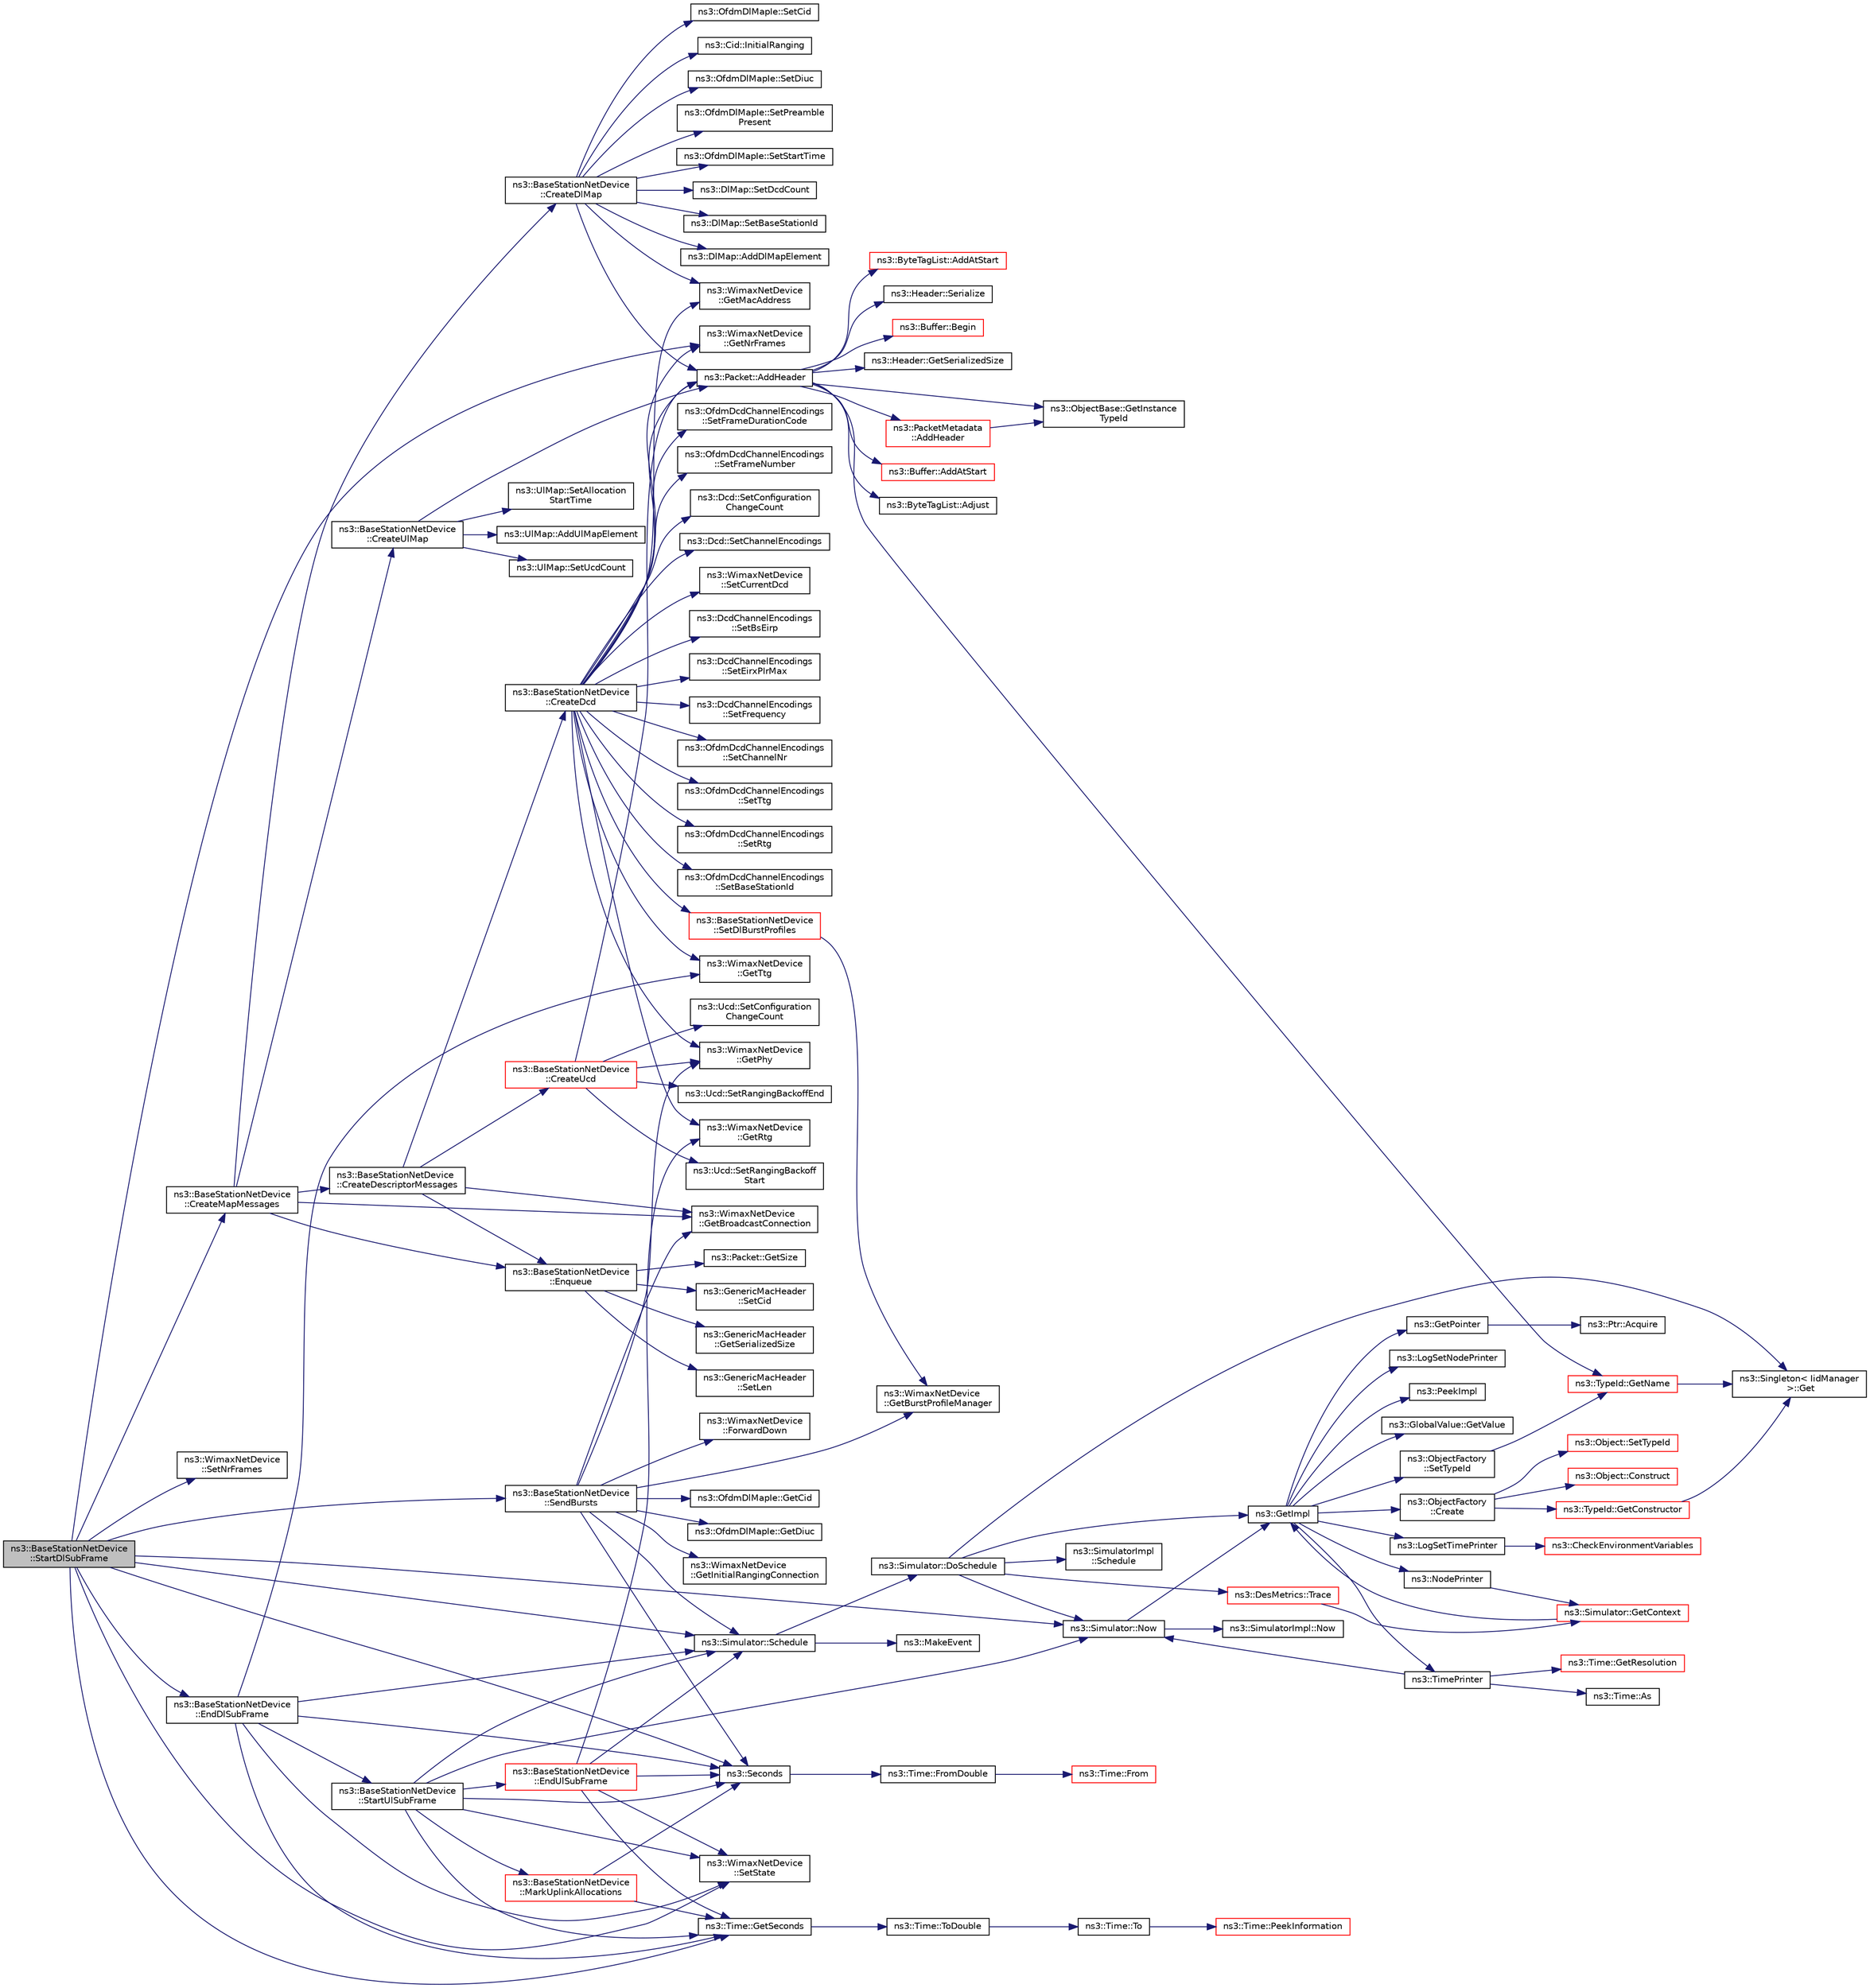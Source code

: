 digraph "ns3::BaseStationNetDevice::StartDlSubFrame"
{
  edge [fontname="Helvetica",fontsize="10",labelfontname="Helvetica",labelfontsize="10"];
  node [fontname="Helvetica",fontsize="10",shape=record];
  rankdir="LR";
  Node1 [label="ns3::BaseStationNetDevice\l::StartDlSubFrame",height=0.2,width=0.4,color="black", fillcolor="grey75", style="filled", fontcolor="black"];
  Node1 -> Node2 [color="midnightblue",fontsize="10",style="solid"];
  Node2 [label="ns3::Simulator::Now",height=0.2,width=0.4,color="black", fillcolor="white", style="filled",URL="$d7/deb/classns3_1_1Simulator.html#ac3178fa975b419f7875e7105be122800"];
  Node2 -> Node3 [color="midnightblue",fontsize="10",style="solid"];
  Node3 [label="ns3::GetImpl",height=0.2,width=0.4,color="black", fillcolor="white", style="filled",URL="$d4/d8b/group__simulator.html#ga42eb4eddad41528d4d99794a3dae3fd0",tooltip="Get the SimulatorImpl singleton. "];
  Node3 -> Node4 [color="midnightblue",fontsize="10",style="solid"];
  Node4 [label="ns3::PeekImpl",height=0.2,width=0.4,color="black", fillcolor="white", style="filled",URL="$d4/d8b/group__simulator.html#ga233c5c38de117e4e4a5a9cd168694792",tooltip="Get the static SimulatorImpl instance. "];
  Node3 -> Node5 [color="midnightblue",fontsize="10",style="solid"];
  Node5 [label="ns3::GlobalValue::GetValue",height=0.2,width=0.4,color="black", fillcolor="white", style="filled",URL="$dc/d02/classns3_1_1GlobalValue.html#aa33773cb952ba3c285a03ae2c4769b84"];
  Node3 -> Node6 [color="midnightblue",fontsize="10",style="solid"];
  Node6 [label="ns3::ObjectFactory\l::SetTypeId",height=0.2,width=0.4,color="black", fillcolor="white", style="filled",URL="$d5/d0d/classns3_1_1ObjectFactory.html#a77dcd099064038a1eb7a6b8251229ec3"];
  Node6 -> Node7 [color="midnightblue",fontsize="10",style="solid"];
  Node7 [label="ns3::TypeId::GetName",height=0.2,width=0.4,color="red", fillcolor="white", style="filled",URL="$d6/d11/classns3_1_1TypeId.html#aa3c41c79ae428b3cb396a9c6bb3ef314"];
  Node7 -> Node8 [color="midnightblue",fontsize="10",style="solid"];
  Node8 [label="ns3::Singleton\< IidManager\l \>::Get",height=0.2,width=0.4,color="black", fillcolor="white", style="filled",URL="$d8/d77/classns3_1_1Singleton.html#a80a2cd3c25a27ea72add7a9f7a141ffa"];
  Node3 -> Node9 [color="midnightblue",fontsize="10",style="solid"];
  Node9 [label="ns3::GetPointer",height=0.2,width=0.4,color="black", fillcolor="white", style="filled",URL="$d7/d2e/namespacens3.html#ab4e173cdfd43d17c1a40d5348510a670"];
  Node9 -> Node10 [color="midnightblue",fontsize="10",style="solid"];
  Node10 [label="ns3::Ptr::Acquire",height=0.2,width=0.4,color="black", fillcolor="white", style="filled",URL="$dc/d90/classns3_1_1Ptr.html#a9579b15e8c42dcdff5869d9d987562fb"];
  Node3 -> Node11 [color="midnightblue",fontsize="10",style="solid"];
  Node11 [label="ns3::ObjectFactory\l::Create",height=0.2,width=0.4,color="black", fillcolor="white", style="filled",URL="$d5/d0d/classns3_1_1ObjectFactory.html#a18152e93f0a6fe184ed7300cb31e9896"];
  Node11 -> Node12 [color="midnightblue",fontsize="10",style="solid"];
  Node12 [label="ns3::TypeId::GetConstructor",height=0.2,width=0.4,color="red", fillcolor="white", style="filled",URL="$d6/d11/classns3_1_1TypeId.html#ad9b0bc71ee7593a1ff23ff8d53938e95"];
  Node12 -> Node8 [color="midnightblue",fontsize="10",style="solid"];
  Node11 -> Node13 [color="midnightblue",fontsize="10",style="solid"];
  Node13 [label="ns3::Object::SetTypeId",height=0.2,width=0.4,color="red", fillcolor="white", style="filled",URL="$d9/d77/classns3_1_1Object.html#a19b1ebd8ec8fe404845e665880a6c5ad"];
  Node11 -> Node14 [color="midnightblue",fontsize="10",style="solid"];
  Node14 [label="ns3::Object::Construct",height=0.2,width=0.4,color="red", fillcolor="white", style="filled",URL="$d9/d77/classns3_1_1Object.html#a636e8411dc5228771f45c9b805d348fa"];
  Node3 -> Node15 [color="midnightblue",fontsize="10",style="solid"];
  Node15 [label="ns3::LogSetTimePrinter",height=0.2,width=0.4,color="black", fillcolor="white", style="filled",URL="$d7/d2e/namespacens3.html#acf6a1749b3febc5a6a5b2b8620138d80"];
  Node15 -> Node16 [color="midnightblue",fontsize="10",style="solid"];
  Node16 [label="ns3::CheckEnvironmentVariables",height=0.2,width=0.4,color="red", fillcolor="white", style="filled",URL="$d8/dff/group__logging.html#gacdc0bdeb2d8a90089d4fb09c4b8569ff"];
  Node3 -> Node17 [color="midnightblue",fontsize="10",style="solid"];
  Node17 [label="ns3::TimePrinter",height=0.2,width=0.4,color="black", fillcolor="white", style="filled",URL="$d8/dff/group__logging.html#gaaad3642e8247a056cd83001d805b0812"];
  Node17 -> Node18 [color="midnightblue",fontsize="10",style="solid"];
  Node18 [label="ns3::Time::GetResolution",height=0.2,width=0.4,color="red", fillcolor="white", style="filled",URL="$dc/d04/classns3_1_1Time.html#a1444f0f08b5e19f031157609e32fcf98"];
  Node17 -> Node2 [color="midnightblue",fontsize="10",style="solid"];
  Node17 -> Node19 [color="midnightblue",fontsize="10",style="solid"];
  Node19 [label="ns3::Time::As",height=0.2,width=0.4,color="black", fillcolor="white", style="filled",URL="$dc/d04/classns3_1_1Time.html#a0bb1110638ce9938248bd07865a328ab"];
  Node3 -> Node20 [color="midnightblue",fontsize="10",style="solid"];
  Node20 [label="ns3::LogSetNodePrinter",height=0.2,width=0.4,color="black", fillcolor="white", style="filled",URL="$d7/d2e/namespacens3.html#aa6e659ca357c8309352fa0f146793810"];
  Node3 -> Node21 [color="midnightblue",fontsize="10",style="solid"];
  Node21 [label="ns3::NodePrinter",height=0.2,width=0.4,color="black", fillcolor="white", style="filled",URL="$d8/dff/group__logging.html#gaaffbf70ff3766cd62b8bbd9b140d2a1b"];
  Node21 -> Node22 [color="midnightblue",fontsize="10",style="solid"];
  Node22 [label="ns3::Simulator::GetContext",height=0.2,width=0.4,color="red", fillcolor="white", style="filled",URL="$d7/deb/classns3_1_1Simulator.html#a8514b74ee2c42916b351b33c4a963bb0"];
  Node22 -> Node3 [color="midnightblue",fontsize="10",style="solid"];
  Node2 -> Node23 [color="midnightblue",fontsize="10",style="solid"];
  Node23 [label="ns3::SimulatorImpl::Now",height=0.2,width=0.4,color="black", fillcolor="white", style="filled",URL="$d2/d19/classns3_1_1SimulatorImpl.html#aa516c50060846adc6fd316e83ef0797c"];
  Node1 -> Node24 [color="midnightblue",fontsize="10",style="solid"];
  Node24 [label="ns3::Time::GetSeconds",height=0.2,width=0.4,color="black", fillcolor="white", style="filled",URL="$dc/d04/classns3_1_1Time.html#a8f20d5c3b0902d7b4320982f340b57c8"];
  Node24 -> Node25 [color="midnightblue",fontsize="10",style="solid"];
  Node25 [label="ns3::Time::ToDouble",height=0.2,width=0.4,color="black", fillcolor="white", style="filled",URL="$dc/d04/classns3_1_1Time.html#a5fc320666cc3f9b379e64e9263e332b3"];
  Node25 -> Node26 [color="midnightblue",fontsize="10",style="solid"];
  Node26 [label="ns3::Time::To",height=0.2,width=0.4,color="black", fillcolor="white", style="filled",URL="$dc/d04/classns3_1_1Time.html#a04904d9cb915f816b62df3d4e65ce78c"];
  Node26 -> Node27 [color="midnightblue",fontsize="10",style="solid"];
  Node27 [label="ns3::Time::PeekInformation",height=0.2,width=0.4,color="red", fillcolor="white", style="filled",URL="$dc/d04/classns3_1_1Time.html#a0b023c55c20582aa7c1781aacf128034"];
  Node1 -> Node28 [color="midnightblue",fontsize="10",style="solid"];
  Node28 [label="ns3::WimaxNetDevice\l::SetNrFrames",height=0.2,width=0.4,color="black", fillcolor="white", style="filled",URL="$dc/d52/classns3_1_1WimaxNetDevice.html#aae61255eadbac0ed370b3d6f679ab1fc"];
  Node1 -> Node29 [color="midnightblue",fontsize="10",style="solid"];
  Node29 [label="ns3::WimaxNetDevice\l::GetNrFrames",height=0.2,width=0.4,color="black", fillcolor="white", style="filled",URL="$dc/d52/classns3_1_1WimaxNetDevice.html#ad31c0246d640e1d99b1baf3bc5144d36"];
  Node1 -> Node30 [color="midnightblue",fontsize="10",style="solid"];
  Node30 [label="ns3::WimaxNetDevice\l::SetState",height=0.2,width=0.4,color="black", fillcolor="white", style="filled",URL="$dc/d52/classns3_1_1WimaxNetDevice.html#a6f3df9f6d5c94c02e7ecab21bfab2fce"];
  Node1 -> Node31 [color="midnightblue",fontsize="10",style="solid"];
  Node31 [label="ns3::BaseStationNetDevice\l::CreateMapMessages",height=0.2,width=0.4,color="black", fillcolor="white", style="filled",URL="$dd/d73/classns3_1_1BaseStationNetDevice.html#a5bbf169891f8a3b28b952039ed63253f",tooltip="creates the MAC management messages DL-MAP and UL-MAP "];
  Node31 -> Node32 [color="midnightblue",fontsize="10",style="solid"];
  Node32 [label="ns3::BaseStationNetDevice\l::CreateDlMap",height=0.2,width=0.4,color="black", fillcolor="white", style="filled",URL="$dd/d73/classns3_1_1BaseStationNetDevice.html#ab03962233fca4f8e6581c87ce34b8170",tooltip="Create DL map. "];
  Node32 -> Node33 [color="midnightblue",fontsize="10",style="solid"];
  Node33 [label="ns3::DlMap::SetDcdCount",height=0.2,width=0.4,color="black", fillcolor="white", style="filled",URL="$d6/d59/classns3_1_1DlMap.html#a07d522f75a07cc181f9fc9fc4c567704"];
  Node32 -> Node34 [color="midnightblue",fontsize="10",style="solid"];
  Node34 [label="ns3::DlMap::SetBaseStationId",height=0.2,width=0.4,color="black", fillcolor="white", style="filled",URL="$d6/d59/classns3_1_1DlMap.html#a4951212c10a7146436b365ab9a539c53"];
  Node32 -> Node35 [color="midnightblue",fontsize="10",style="solid"];
  Node35 [label="ns3::WimaxNetDevice\l::GetMacAddress",height=0.2,width=0.4,color="black", fillcolor="white", style="filled",URL="$dc/d52/classns3_1_1WimaxNetDevice.html#aa02eb7f6de9c03f0b8f2e33e3c5b5559"];
  Node32 -> Node36 [color="midnightblue",fontsize="10",style="solid"];
  Node36 [label="ns3::DlMap::AddDlMapElement",height=0.2,width=0.4,color="black", fillcolor="white", style="filled",URL="$d6/d59/classns3_1_1DlMap.html#a169be40fb4ee59c8ac8ee601974440c6"];
  Node32 -> Node37 [color="midnightblue",fontsize="10",style="solid"];
  Node37 [label="ns3::OfdmDlMapIe::SetCid",height=0.2,width=0.4,color="black", fillcolor="white", style="filled",URL="$de/de8/classns3_1_1OfdmDlMapIe.html#a26e943ec6aaef043f437147656776690"];
  Node32 -> Node38 [color="midnightblue",fontsize="10",style="solid"];
  Node38 [label="ns3::Cid::InitialRanging",height=0.2,width=0.4,color="black", fillcolor="white", style="filled",URL="$de/d5c/classns3_1_1Cid.html#a5c204ab0df783c7594c764bae1611436"];
  Node32 -> Node39 [color="midnightblue",fontsize="10",style="solid"];
  Node39 [label="ns3::OfdmDlMapIe::SetDiuc",height=0.2,width=0.4,color="black", fillcolor="white", style="filled",URL="$de/de8/classns3_1_1OfdmDlMapIe.html#a5a15248f4ebcbad45720ff54443d0c8c"];
  Node32 -> Node40 [color="midnightblue",fontsize="10",style="solid"];
  Node40 [label="ns3::OfdmDlMapIe::SetPreamble\lPresent",height=0.2,width=0.4,color="black", fillcolor="white", style="filled",URL="$de/de8/classns3_1_1OfdmDlMapIe.html#a78b98bc4dbb4b7e89bfeb27b949eea9a"];
  Node32 -> Node41 [color="midnightblue",fontsize="10",style="solid"];
  Node41 [label="ns3::OfdmDlMapIe::SetStartTime",height=0.2,width=0.4,color="black", fillcolor="white", style="filled",URL="$de/de8/classns3_1_1OfdmDlMapIe.html#a0a0b2b9e5e00d40337fceb32f64902c8"];
  Node32 -> Node42 [color="midnightblue",fontsize="10",style="solid"];
  Node42 [label="ns3::Packet::AddHeader",height=0.2,width=0.4,color="black", fillcolor="white", style="filled",URL="$dd/d7a/classns3_1_1Packet.html#a465108c595a0bc592095cbcab1832ed8",tooltip="Add header to this packet. "];
  Node42 -> Node43 [color="midnightblue",fontsize="10",style="solid"];
  Node43 [label="ns3::Header::GetSerializedSize",height=0.2,width=0.4,color="black", fillcolor="white", style="filled",URL="$d6/dae/classns3_1_1Header.html#a6ef0497eabc1b1fb0ad42738eb73f934"];
  Node42 -> Node44 [color="midnightblue",fontsize="10",style="solid"];
  Node44 [label="ns3::ObjectBase::GetInstance\lTypeId",height=0.2,width=0.4,color="black", fillcolor="white", style="filled",URL="$d2/dac/classns3_1_1ObjectBase.html#abe5b43a6f5b99a92a4c3122db31f06fb"];
  Node42 -> Node7 [color="midnightblue",fontsize="10",style="solid"];
  Node42 -> Node45 [color="midnightblue",fontsize="10",style="solid"];
  Node45 [label="ns3::Buffer::AddAtStart",height=0.2,width=0.4,color="red", fillcolor="white", style="filled",URL="$da/d85/classns3_1_1Buffer.html#a8abd8164c3671d3dadc98fc66fade7b1"];
  Node42 -> Node46 [color="midnightblue",fontsize="10",style="solid"];
  Node46 [label="ns3::ByteTagList::Adjust",height=0.2,width=0.4,color="black", fillcolor="white", style="filled",URL="$dd/d64/classns3_1_1ByteTagList.html#a1fec06d7e6daaf8039cf2a148e4090f2"];
  Node42 -> Node47 [color="midnightblue",fontsize="10",style="solid"];
  Node47 [label="ns3::ByteTagList::AddAtStart",height=0.2,width=0.4,color="red", fillcolor="white", style="filled",URL="$dd/d64/classns3_1_1ByteTagList.html#acb4563fbe4299c55af41ba7a166b71d5"];
  Node42 -> Node48 [color="midnightblue",fontsize="10",style="solid"];
  Node48 [label="ns3::Header::Serialize",height=0.2,width=0.4,color="black", fillcolor="white", style="filled",URL="$d6/dae/classns3_1_1Header.html#afb61f1aac69ff8349a6bfe521fab5404"];
  Node42 -> Node49 [color="midnightblue",fontsize="10",style="solid"];
  Node49 [label="ns3::Buffer::Begin",height=0.2,width=0.4,color="red", fillcolor="white", style="filled",URL="$da/d85/classns3_1_1Buffer.html#a893d4bf50df13e730b6cd0fda91b967f"];
  Node42 -> Node50 [color="midnightblue",fontsize="10",style="solid"];
  Node50 [label="ns3::PacketMetadata\l::AddHeader",height=0.2,width=0.4,color="red", fillcolor="white", style="filled",URL="$d1/db1/classns3_1_1PacketMetadata.html#abdce736c4c5f647242f0808c0d2f9249",tooltip="Add an header. "];
  Node50 -> Node44 [color="midnightblue",fontsize="10",style="solid"];
  Node31 -> Node51 [color="midnightblue",fontsize="10",style="solid"];
  Node51 [label="ns3::BaseStationNetDevice\l::Enqueue",height=0.2,width=0.4,color="black", fillcolor="white", style="filled",URL="$dd/d73/classns3_1_1BaseStationNetDevice.html#a3c3e517ac4a08682411ed4fa0c97c037",tooltip="Enqueue a packet into a connection queue. "];
  Node51 -> Node52 [color="midnightblue",fontsize="10",style="solid"];
  Node52 [label="ns3::GenericMacHeader\l::SetLen",height=0.2,width=0.4,color="black", fillcolor="white", style="filled",URL="$d1/d60/classns3_1_1GenericMacHeader.html#ad0b87b780d222778c78b783f7f4e5237"];
  Node51 -> Node53 [color="midnightblue",fontsize="10",style="solid"];
  Node53 [label="ns3::Packet::GetSize",height=0.2,width=0.4,color="black", fillcolor="white", style="filled",URL="$dd/d7a/classns3_1_1Packet.html#a462855c9929954d4301a4edfe55f4f1c",tooltip="Returns the the size in bytes of the packet (including the zero-filled initial payload). "];
  Node51 -> Node54 [color="midnightblue",fontsize="10",style="solid"];
  Node54 [label="ns3::GenericMacHeader\l::GetSerializedSize",height=0.2,width=0.4,color="black", fillcolor="white", style="filled",URL="$d1/d60/classns3_1_1GenericMacHeader.html#a406a3aea98a270418d62587315c50deb"];
  Node51 -> Node55 [color="midnightblue",fontsize="10",style="solid"];
  Node55 [label="ns3::GenericMacHeader\l::SetCid",height=0.2,width=0.4,color="black", fillcolor="white", style="filled",URL="$d1/d60/classns3_1_1GenericMacHeader.html#adb74c3c234787de22682103cba562d83"];
  Node31 -> Node56 [color="midnightblue",fontsize="10",style="solid"];
  Node56 [label="ns3::WimaxNetDevice\l::GetBroadcastConnection",height=0.2,width=0.4,color="black", fillcolor="white", style="filled",URL="$dc/d52/classns3_1_1WimaxNetDevice.html#a11d2c7bbd695e2c845a821ec15baa2aa"];
  Node31 -> Node57 [color="midnightblue",fontsize="10",style="solid"];
  Node57 [label="ns3::BaseStationNetDevice\l::CreateUlMap",height=0.2,width=0.4,color="black", fillcolor="white", style="filled",URL="$dd/d73/classns3_1_1BaseStationNetDevice.html#a73d0eb6a57169fc627126d2e37de9f20",tooltip="Create UL map. "];
  Node57 -> Node58 [color="midnightblue",fontsize="10",style="solid"];
  Node58 [label="ns3::UlMap::SetUcdCount",height=0.2,width=0.4,color="black", fillcolor="white", style="filled",URL="$d0/dec/classns3_1_1UlMap.html#a8e6ba0d4dd34afff774c28d7bc4b0222"];
  Node57 -> Node59 [color="midnightblue",fontsize="10",style="solid"];
  Node59 [label="ns3::UlMap::SetAllocation\lStartTime",height=0.2,width=0.4,color="black", fillcolor="white", style="filled",URL="$d0/dec/classns3_1_1UlMap.html#a2119116e4d057fe2dc59bc2ee6bda0c8"];
  Node57 -> Node60 [color="midnightblue",fontsize="10",style="solid"];
  Node60 [label="ns3::UlMap::AddUlMapElement",height=0.2,width=0.4,color="black", fillcolor="white", style="filled",URL="$d0/dec/classns3_1_1UlMap.html#a60637b23f7686167de08d43422abcad0"];
  Node57 -> Node42 [color="midnightblue",fontsize="10",style="solid"];
  Node31 -> Node61 [color="midnightblue",fontsize="10",style="solid"];
  Node61 [label="ns3::BaseStationNetDevice\l::CreateDescriptorMessages",height=0.2,width=0.4,color="black", fillcolor="white", style="filled",URL="$dd/d73/classns3_1_1BaseStationNetDevice.html#a1f5099c76f920d64a0bd0fba2f9cccff",tooltip="creates the channel descriptor MAC management messages DCD and UCD "];
  Node61 -> Node62 [color="midnightblue",fontsize="10",style="solid"];
  Node62 [label="ns3::BaseStationNetDevice\l::CreateDcd",height=0.2,width=0.4,color="black", fillcolor="white", style="filled",URL="$dd/d73/classns3_1_1BaseStationNetDevice.html#a4228fe5a44d28453e2a1188ac4d31e8d",tooltip="Create DCD. "];
  Node62 -> Node63 [color="midnightblue",fontsize="10",style="solid"];
  Node63 [label="ns3::DcdChannelEncodings\l::SetBsEirp",height=0.2,width=0.4,color="black", fillcolor="white", style="filled",URL="$d8/de0/classns3_1_1DcdChannelEncodings.html#a63b3ad9d5c7a5d1ebcf143fb34cb1c21"];
  Node62 -> Node64 [color="midnightblue",fontsize="10",style="solid"];
  Node64 [label="ns3::DcdChannelEncodings\l::SetEirxPIrMax",height=0.2,width=0.4,color="black", fillcolor="white", style="filled",URL="$d8/de0/classns3_1_1DcdChannelEncodings.html#a877ba07d71abaf59df2cff0f2f74e7ce"];
  Node62 -> Node65 [color="midnightblue",fontsize="10",style="solid"];
  Node65 [label="ns3::DcdChannelEncodings\l::SetFrequency",height=0.2,width=0.4,color="black", fillcolor="white", style="filled",URL="$d8/de0/classns3_1_1DcdChannelEncodings.html#a7265878c3b1c112ac710458a66c0d53c"];
  Node62 -> Node66 [color="midnightblue",fontsize="10",style="solid"];
  Node66 [label="ns3::WimaxNetDevice\l::GetPhy",height=0.2,width=0.4,color="black", fillcolor="white", style="filled",URL="$dc/d52/classns3_1_1WimaxNetDevice.html#a81c1f9d43acfc9cd5d642b784102a21f"];
  Node62 -> Node67 [color="midnightblue",fontsize="10",style="solid"];
  Node67 [label="ns3::OfdmDcdChannelEncodings\l::SetChannelNr",height=0.2,width=0.4,color="black", fillcolor="white", style="filled",URL="$dc/dc3/classns3_1_1OfdmDcdChannelEncodings.html#a526255a09fa137ca7d2dc0835953873a"];
  Node62 -> Node68 [color="midnightblue",fontsize="10",style="solid"];
  Node68 [label="ns3::OfdmDcdChannelEncodings\l::SetTtg",height=0.2,width=0.4,color="black", fillcolor="white", style="filled",URL="$dc/dc3/classns3_1_1OfdmDcdChannelEncodings.html#a60e566a9f427b43f7bde549f3a6d827f"];
  Node62 -> Node69 [color="midnightblue",fontsize="10",style="solid"];
  Node69 [label="ns3::WimaxNetDevice\l::GetTtg",height=0.2,width=0.4,color="black", fillcolor="white", style="filled",URL="$dc/d52/classns3_1_1WimaxNetDevice.html#a229b824a5959b3231ac6edf6d3c01ab6"];
  Node62 -> Node70 [color="midnightblue",fontsize="10",style="solid"];
  Node70 [label="ns3::OfdmDcdChannelEncodings\l::SetRtg",height=0.2,width=0.4,color="black", fillcolor="white", style="filled",URL="$dc/dc3/classns3_1_1OfdmDcdChannelEncodings.html#aa16e6ff9f933c7a245cb7dbe4bb7ed52"];
  Node62 -> Node71 [color="midnightblue",fontsize="10",style="solid"];
  Node71 [label="ns3::WimaxNetDevice\l::GetRtg",height=0.2,width=0.4,color="black", fillcolor="white", style="filled",URL="$dc/d52/classns3_1_1WimaxNetDevice.html#abd27010a030924757238ad2baef094f0"];
  Node62 -> Node72 [color="midnightblue",fontsize="10",style="solid"];
  Node72 [label="ns3::OfdmDcdChannelEncodings\l::SetBaseStationId",height=0.2,width=0.4,color="black", fillcolor="white", style="filled",URL="$dc/dc3/classns3_1_1OfdmDcdChannelEncodings.html#afc231a10398aba2f21dccf5b55765865"];
  Node62 -> Node35 [color="midnightblue",fontsize="10",style="solid"];
  Node62 -> Node73 [color="midnightblue",fontsize="10",style="solid"];
  Node73 [label="ns3::OfdmDcdChannelEncodings\l::SetFrameDurationCode",height=0.2,width=0.4,color="black", fillcolor="white", style="filled",URL="$dc/dc3/classns3_1_1OfdmDcdChannelEncodings.html#a6de921dc3258a81cd58f0b1759c68901"];
  Node62 -> Node74 [color="midnightblue",fontsize="10",style="solid"];
  Node74 [label="ns3::OfdmDcdChannelEncodings\l::SetFrameNumber",height=0.2,width=0.4,color="black", fillcolor="white", style="filled",URL="$dc/dc3/classns3_1_1OfdmDcdChannelEncodings.html#aab1f965e351d4226c2b273341e0c0c57"];
  Node62 -> Node29 [color="midnightblue",fontsize="10",style="solid"];
  Node62 -> Node75 [color="midnightblue",fontsize="10",style="solid"];
  Node75 [label="ns3::Dcd::SetConfiguration\lChangeCount",height=0.2,width=0.4,color="black", fillcolor="white", style="filled",URL="$db/dcc/classns3_1_1Dcd.html#a155ef314ab289a14891cd7adc8ff03f9"];
  Node62 -> Node76 [color="midnightblue",fontsize="10",style="solid"];
  Node76 [label="ns3::Dcd::SetChannelEncodings",height=0.2,width=0.4,color="black", fillcolor="white", style="filled",URL="$db/dcc/classns3_1_1Dcd.html#ad3450345cea610fa5dc554661ad70cdc"];
  Node62 -> Node77 [color="midnightblue",fontsize="10",style="solid"];
  Node77 [label="ns3::BaseStationNetDevice\l::SetDlBurstProfiles",height=0.2,width=0.4,color="red", fillcolor="white", style="filled",URL="$dd/d73/classns3_1_1BaseStationNetDevice.html#a2110651b30bbf78969c831dacb1b655d",tooltip="Send DL burst profiles. "];
  Node77 -> Node78 [color="midnightblue",fontsize="10",style="solid"];
  Node78 [label="ns3::WimaxNetDevice\l::GetBurstProfileManager",height=0.2,width=0.4,color="black", fillcolor="white", style="filled",URL="$dc/d52/classns3_1_1WimaxNetDevice.html#adc0798ce5d154658179fcecaf5bc602f"];
  Node62 -> Node79 [color="midnightblue",fontsize="10",style="solid"];
  Node79 [label="ns3::WimaxNetDevice\l::SetCurrentDcd",height=0.2,width=0.4,color="black", fillcolor="white", style="filled",URL="$dc/d52/classns3_1_1WimaxNetDevice.html#ab117daf48e12811b746173822f3869dd"];
  Node62 -> Node42 [color="midnightblue",fontsize="10",style="solid"];
  Node61 -> Node51 [color="midnightblue",fontsize="10",style="solid"];
  Node61 -> Node56 [color="midnightblue",fontsize="10",style="solid"];
  Node61 -> Node80 [color="midnightblue",fontsize="10",style="solid"];
  Node80 [label="ns3::BaseStationNetDevice\l::CreateUcd",height=0.2,width=0.4,color="red", fillcolor="white", style="filled",URL="$dd/d73/classns3_1_1BaseStationNetDevice.html#abdd5d28aac407818503b3ffae29bd1de",tooltip="Create UCD. "];
  Node80 -> Node81 [color="midnightblue",fontsize="10",style="solid"];
  Node81 [label="ns3::Ucd::SetConfiguration\lChangeCount",height=0.2,width=0.4,color="black", fillcolor="white", style="filled",URL="$db/dda/classns3_1_1Ucd.html#a93be0a2375bb73ec4aeaa8e85f709fef"];
  Node80 -> Node82 [color="midnightblue",fontsize="10",style="solid"];
  Node82 [label="ns3::Ucd::SetRangingBackoff\lStart",height=0.2,width=0.4,color="black", fillcolor="white", style="filled",URL="$db/dda/classns3_1_1Ucd.html#a9ad2ea963c6d98bddbef9a1e4b4ba892"];
  Node80 -> Node83 [color="midnightblue",fontsize="10",style="solid"];
  Node83 [label="ns3::Ucd::SetRangingBackoffEnd",height=0.2,width=0.4,color="black", fillcolor="white", style="filled",URL="$db/dda/classns3_1_1Ucd.html#a9fcf97edec8e845bffa6302e16cb2e33"];
  Node80 -> Node66 [color="midnightblue",fontsize="10",style="solid"];
  Node80 -> Node42 [color="midnightblue",fontsize="10",style="solid"];
  Node1 -> Node84 [color="midnightblue",fontsize="10",style="solid"];
  Node84 [label="ns3::BaseStationNetDevice\l::SendBursts",height=0.2,width=0.4,color="black", fillcolor="white", style="filled",URL="$dd/d73/classns3_1_1BaseStationNetDevice.html#aff0dccc62470f6bd3c04fe8824b20454",tooltip="Send burst function. "];
  Node84 -> Node85 [color="midnightblue",fontsize="10",style="solid"];
  Node85 [label="ns3::Seconds",height=0.2,width=0.4,color="black", fillcolor="white", style="filled",URL="$d1/dec/group__timecivil.html#ga33c34b816f8ff6628e33d5c8e9713b9e"];
  Node85 -> Node86 [color="midnightblue",fontsize="10",style="solid"];
  Node86 [label="ns3::Time::FromDouble",height=0.2,width=0.4,color="black", fillcolor="white", style="filled",URL="$dc/d04/classns3_1_1Time.html#a60e845f4a74e62495b86356afe604cb4"];
  Node86 -> Node87 [color="midnightblue",fontsize="10",style="solid"];
  Node87 [label="ns3::Time::From",height=0.2,width=0.4,color="red", fillcolor="white", style="filled",URL="$dc/d04/classns3_1_1Time.html#a34e4acc13d0e08cc8cb9cd3b838b9baf"];
  Node84 -> Node88 [color="midnightblue",fontsize="10",style="solid"];
  Node88 [label="ns3::OfdmDlMapIe::GetCid",height=0.2,width=0.4,color="black", fillcolor="white", style="filled",URL="$de/de8/classns3_1_1OfdmDlMapIe.html#a3e7882b1932f3afa77df0303dd512209"];
  Node84 -> Node89 [color="midnightblue",fontsize="10",style="solid"];
  Node89 [label="ns3::OfdmDlMapIe::GetDiuc",height=0.2,width=0.4,color="black", fillcolor="white", style="filled",URL="$de/de8/classns3_1_1OfdmDlMapIe.html#af551a59bb73d72a20280cd69b6d6d6b2"];
  Node84 -> Node90 [color="midnightblue",fontsize="10",style="solid"];
  Node90 [label="ns3::WimaxNetDevice\l::GetInitialRangingConnection",height=0.2,width=0.4,color="black", fillcolor="white", style="filled",URL="$dc/d52/classns3_1_1WimaxNetDevice.html#a2d1cf9aa6bcb809f54f58432f049853f"];
  Node84 -> Node56 [color="midnightblue",fontsize="10",style="solid"];
  Node84 -> Node78 [color="midnightblue",fontsize="10",style="solid"];
  Node84 -> Node91 [color="midnightblue",fontsize="10",style="solid"];
  Node91 [label="ns3::Simulator::Schedule",height=0.2,width=0.4,color="black", fillcolor="white", style="filled",URL="$d7/deb/classns3_1_1Simulator.html#a671882c894a08af4a5e91181bf1eec13"];
  Node91 -> Node92 [color="midnightblue",fontsize="10",style="solid"];
  Node92 [label="ns3::Simulator::DoSchedule",height=0.2,width=0.4,color="black", fillcolor="white", style="filled",URL="$d7/deb/classns3_1_1Simulator.html#a47af23973938819bdc89cb2807e09ed5"];
  Node92 -> Node8 [color="midnightblue",fontsize="10",style="solid"];
  Node92 -> Node93 [color="midnightblue",fontsize="10",style="solid"];
  Node93 [label="ns3::DesMetrics::Trace",height=0.2,width=0.4,color="red", fillcolor="white", style="filled",URL="$d5/d69/classns3_1_1DesMetrics.html#ab7c6c097412d0398affbc9f8d2643160"];
  Node93 -> Node22 [color="midnightblue",fontsize="10",style="solid"];
  Node92 -> Node2 [color="midnightblue",fontsize="10",style="solid"];
  Node92 -> Node3 [color="midnightblue",fontsize="10",style="solid"];
  Node92 -> Node94 [color="midnightblue",fontsize="10",style="solid"];
  Node94 [label="ns3::SimulatorImpl\l::Schedule",height=0.2,width=0.4,color="black", fillcolor="white", style="filled",URL="$d2/d19/classns3_1_1SimulatorImpl.html#a24eac97ca7dc0e64162e3596064cfb5c"];
  Node91 -> Node95 [color="midnightblue",fontsize="10",style="solid"];
  Node95 [label="ns3::MakeEvent",height=0.2,width=0.4,color="black", fillcolor="white", style="filled",URL="$d0/dac/group__makeeventfnptr.html#ga289a28a2497c18a9bd299e5e2014094b"];
  Node84 -> Node96 [color="midnightblue",fontsize="10",style="solid"];
  Node96 [label="ns3::WimaxNetDevice\l::ForwardDown",height=0.2,width=0.4,color="black", fillcolor="white", style="filled",URL="$dc/d52/classns3_1_1WimaxNetDevice.html#af484194cd18f49cb532794513636f2b9"];
  Node84 -> Node66 [color="midnightblue",fontsize="10",style="solid"];
  Node1 -> Node91 [color="midnightblue",fontsize="10",style="solid"];
  Node1 -> Node85 [color="midnightblue",fontsize="10",style="solid"];
  Node1 -> Node97 [color="midnightblue",fontsize="10",style="solid"];
  Node97 [label="ns3::BaseStationNetDevice\l::EndDlSubFrame",height=0.2,width=0.4,color="black", fillcolor="white", style="filled",URL="$dd/d73/classns3_1_1BaseStationNetDevice.html#a0d20b289eddae756199cc8d11d4db589",tooltip="End DL subframe function. "];
  Node97 -> Node30 [color="midnightblue",fontsize="10",style="solid"];
  Node97 -> Node91 [color="midnightblue",fontsize="10",style="solid"];
  Node97 -> Node85 [color="midnightblue",fontsize="10",style="solid"];
  Node97 -> Node69 [color="midnightblue",fontsize="10",style="solid"];
  Node97 -> Node24 [color="midnightblue",fontsize="10",style="solid"];
  Node97 -> Node98 [color="midnightblue",fontsize="10",style="solid"];
  Node98 [label="ns3::BaseStationNetDevice\l::StartUlSubFrame",height=0.2,width=0.4,color="black", fillcolor="white", style="filled",URL="$dd/d73/classns3_1_1BaseStationNetDevice.html#adb3fc441a44d0b6e9c1d032b73a3d34b",tooltip="Start UL subframe function. "];
  Node98 -> Node2 [color="midnightblue",fontsize="10",style="solid"];
  Node98 -> Node24 [color="midnightblue",fontsize="10",style="solid"];
  Node98 -> Node30 [color="midnightblue",fontsize="10",style="solid"];
  Node98 -> Node99 [color="midnightblue",fontsize="10",style="solid"];
  Node99 [label="ns3::BaseStationNetDevice\l::MarkUplinkAllocations",height=0.2,width=0.4,color="red", fillcolor="white", style="filled",URL="$dd/d73/classns3_1_1BaseStationNetDevice.html#a21fe78ccc71b6ce89858804c6ca40d5c",tooltip="Mark uplink allocations. "];
  Node99 -> Node85 [color="midnightblue",fontsize="10",style="solid"];
  Node99 -> Node24 [color="midnightblue",fontsize="10",style="solid"];
  Node98 -> Node91 [color="midnightblue",fontsize="10",style="solid"];
  Node98 -> Node85 [color="midnightblue",fontsize="10",style="solid"];
  Node98 -> Node100 [color="midnightblue",fontsize="10",style="solid"];
  Node100 [label="ns3::BaseStationNetDevice\l::EndUlSubFrame",height=0.2,width=0.4,color="red", fillcolor="white", style="filled",URL="$dd/d73/classns3_1_1BaseStationNetDevice.html#acb6787d90c40a8b2e8ce2c504a172f7a",tooltip="End UL subframe function. "];
  Node100 -> Node30 [color="midnightblue",fontsize="10",style="solid"];
  Node100 -> Node91 [color="midnightblue",fontsize="10",style="solid"];
  Node100 -> Node85 [color="midnightblue",fontsize="10",style="solid"];
  Node100 -> Node71 [color="midnightblue",fontsize="10",style="solid"];
  Node100 -> Node24 [color="midnightblue",fontsize="10",style="solid"];
}
